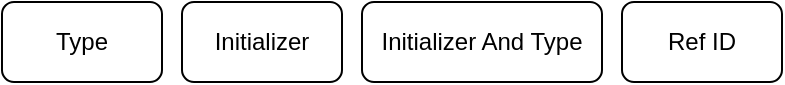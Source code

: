 <mxfile compressed="true" version="24.7.17" pages="2"><diagram id="initialization" name="Initialization"><mxGraphModel dx="3354" dy="1916" grid="1" gridSize="10" guides="1" tooltips="1" connect="1" arrows="1" fold="1" page="1" pageScale="1" pageWidth="1169" pageHeight="827" math="0" shadow="0"><root><object label="" doc-ref="README.md" id="0"><mxCell/></object><mxCell id="1" parent="0"/><object label="Type" placeholders="1" mapping="type: architecture.c4.System" id="9Xhv3QX139gfRowG86oh-1"><mxCell style="rounded=1;whiteSpace=wrap;html=1;" parent="1" vertex="1"><mxGeometry x="120" y="160" width="80" height="40" as="geometry"/></mxCell></object><object label="Initializer" placeholders="1" id="U2I5DQI-5GfH0Gx-qch5-1"><mxCell style="rounded=1;whiteSpace=wrap;html=1;" parent="1" vertex="1"><mxGeometry x="210" y="160" width="80" height="40" as="geometry"/></mxCell></object><object label="Initializer And Type" placeholders="1" id="U2I5DQI-5GfH0Gx-qch5-2"><mxCell style="rounded=1;whiteSpace=wrap;html=1;" parent="1" vertex="1"><mxGeometry x="300" y="160" width="120" height="40" as="geometry"/></mxCell></object><object label="Ref ID" placeholders="1" id="U2I5DQI-5GfH0Gx-qch5-3"><mxCell style="rounded=1;whiteSpace=wrap;html=1;" parent="1" vertex="1"><mxGeometry x="430" y="160" width="80" height="40" as="geometry"/></mxCell></object></root></mxGraphModel></diagram><diagram id="RMcRwH3pJx5G5kz0lE_C" name="Page-1"><mxGraphModel dx="3354" dy="1916" grid="1" gridSize="10" guides="1" tooltips="1" connect="1" arrows="1" fold="1" page="1" pageScale="1" pageWidth="850" pageHeight="1100" math="0" shadow="0"><root><mxCell id="0"/><mxCell id="1" parent="0"/></root></mxGraphModel></diagram></mxfile>